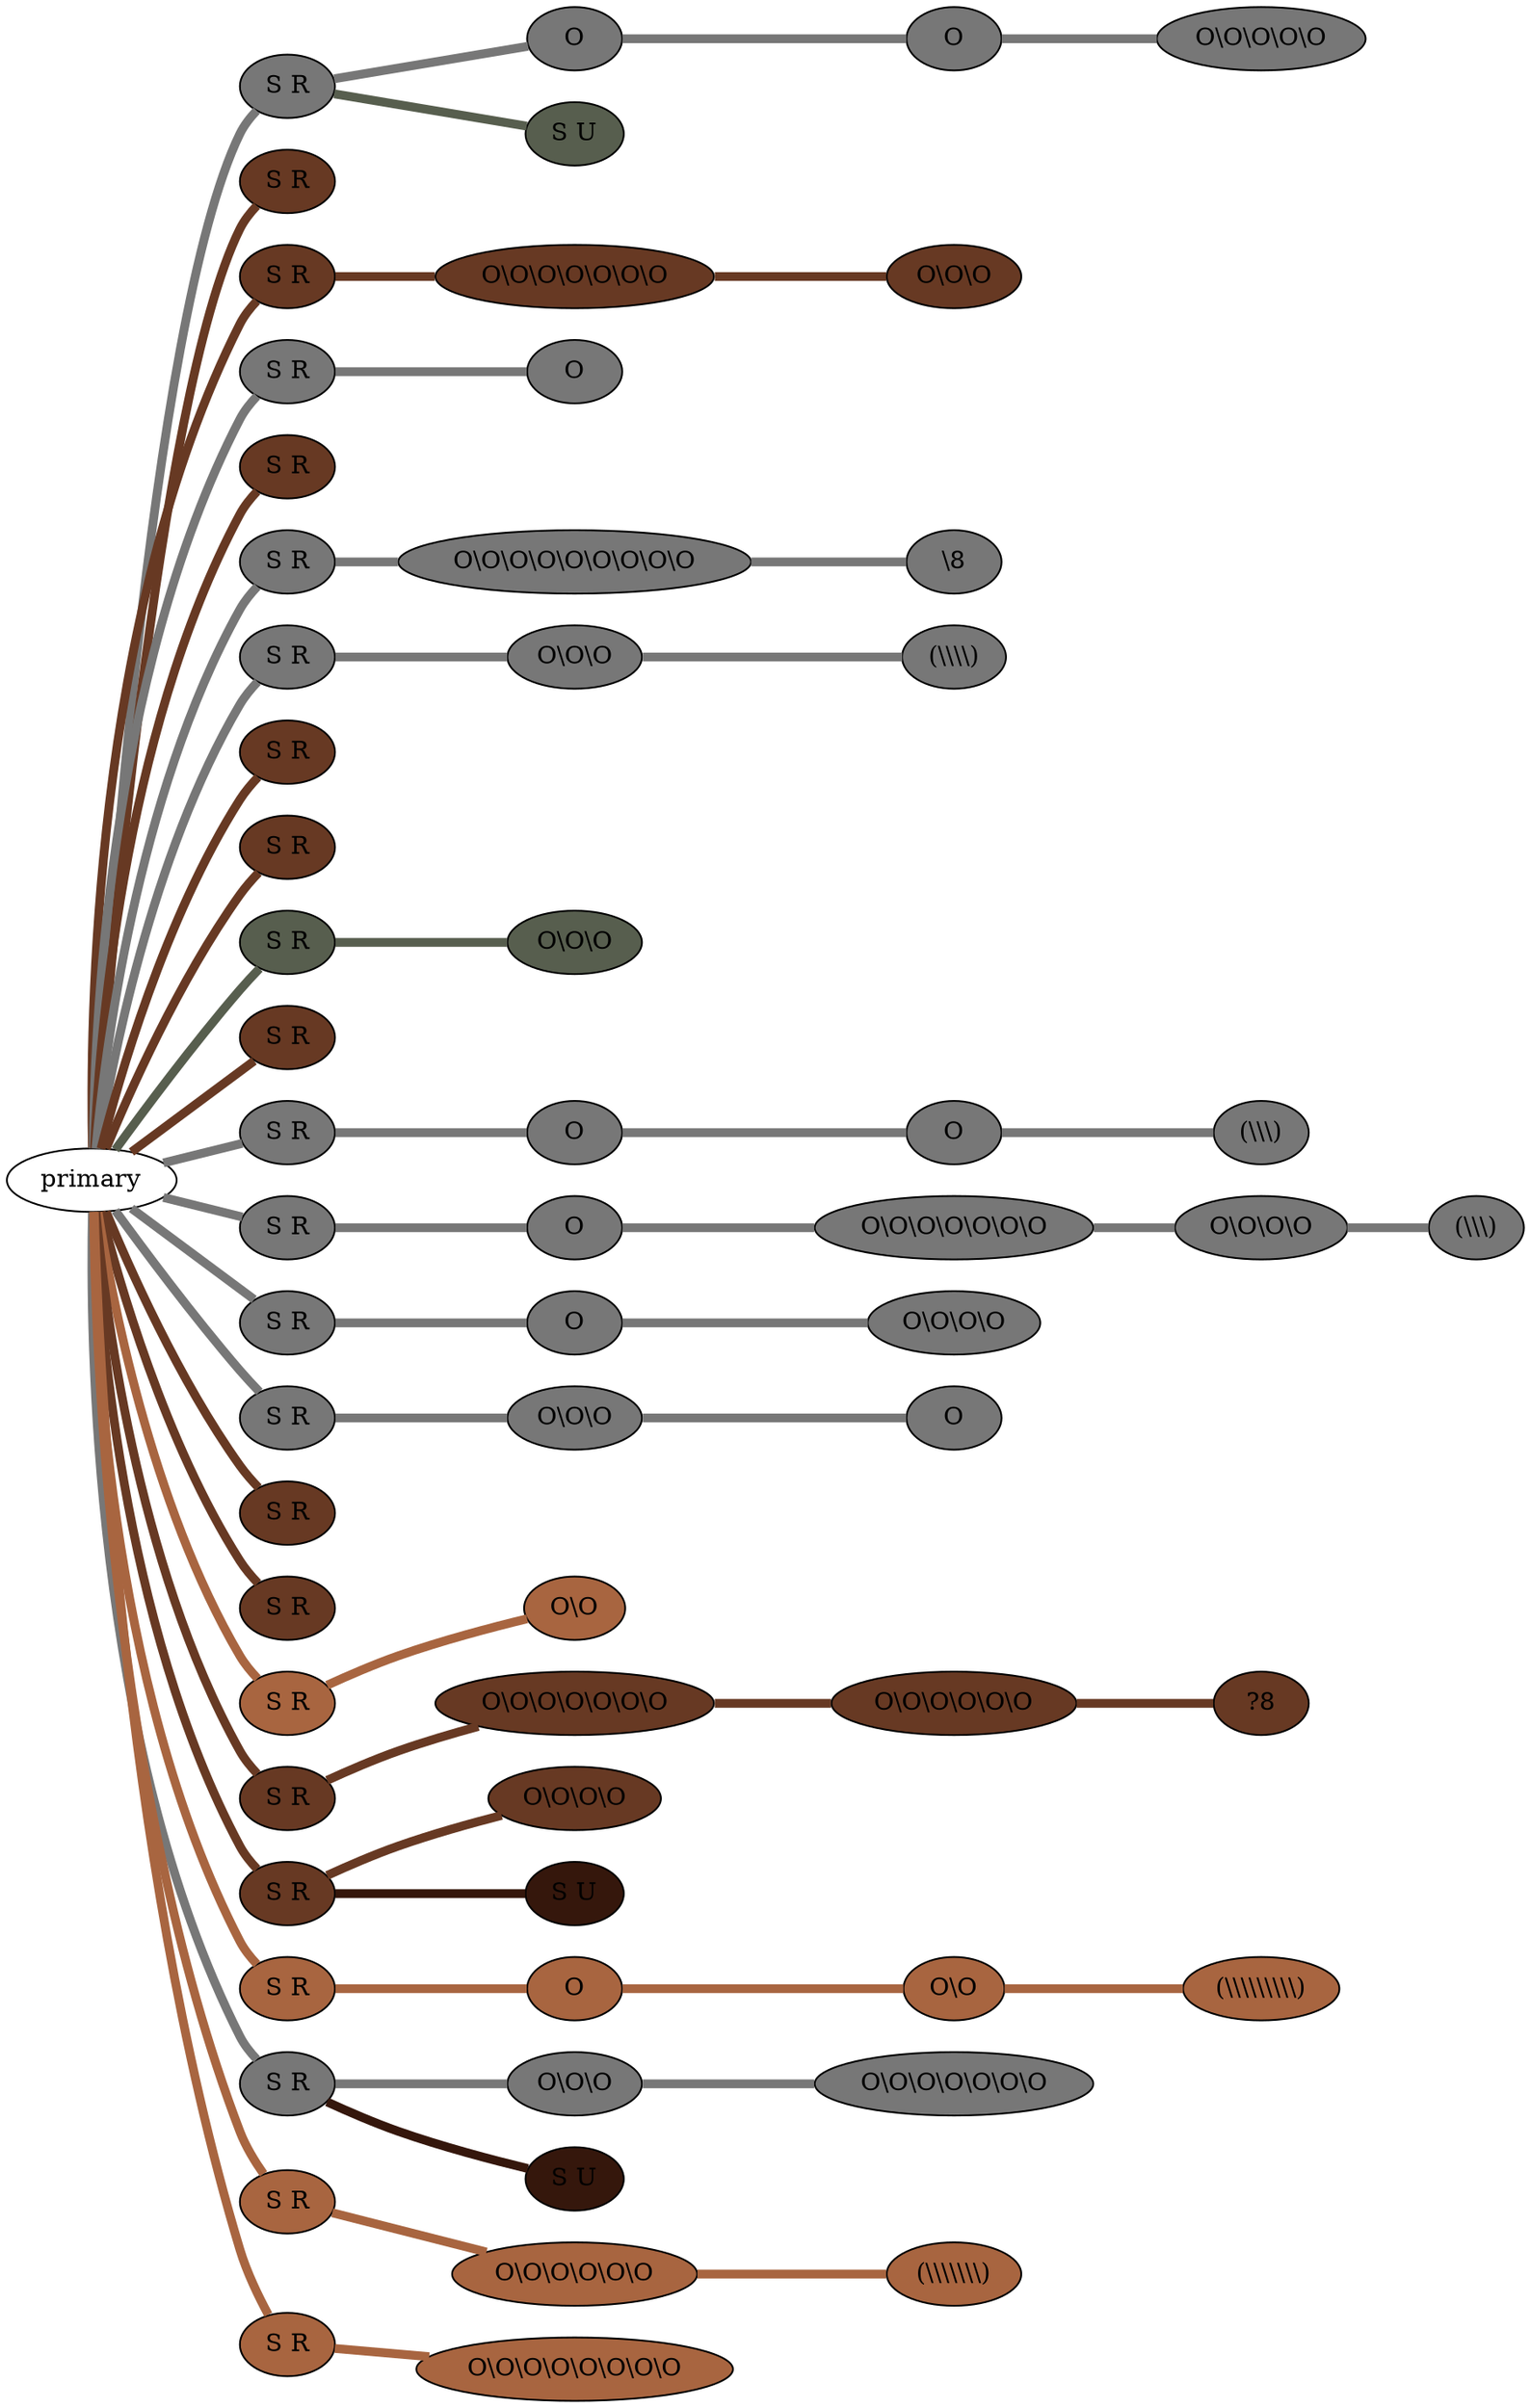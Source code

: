 graph {
 graph [rankdir=LR]
"1" [qtype="pendant_node", pendant_colors="#777777,#673923", pendant_ply="S", pendant_attach="R", pendant_length="44", label="S R", style=filled, fillcolor="#777777"]
"primary" -- "1" [qtype="pendant_link",penwidth=5,color="#777777"]
"1:0" [qtype="knot_node", knot_value="1", knot_type="S", knot_position="5.5", knot_spin="Z", label="O", style=filled, fillcolor="#777777"]
"1" -- "1:0" [qtype="knot_link",penwidth=5,color="#777777"]
"1:1" [qtype="knot_node", knot_value="1", knot_type="S", knot_position="10.0", knot_spin="Z", label="O", style=filled, fillcolor="#777777"]
"1:0" -- "1:1" [qtype="knot_link",penwidth=5,color="#777777"]
"1:2" [qtype="knot_node", knot_value="5", knot_type="S", knot_position="16.5", knot_spin="Z", label="O\\O\\O\\O\\O", style=filled, fillcolor="#777777"]
"1:1" -- "1:2" [qtype="knot_link",penwidth=5,color="#777777"]
"1s1" [qtype="pendant_node", pendant_colors="#575E4E", pendant_ply="S", pendant_attach="U", pendant_length="4", label="S U", style=filled, fillcolor="#575E4E"]
"1" -- "1s1" [qtype="pendant_link",penwidth=5,color="#575E4E"]
"2" [qtype="pendant_node", pendant_colors="#673923", pendant_ply="S", pendant_attach="R", pendant_length="0", label="S R", style=filled, fillcolor="#673923"]
"primary" -- "2" [qtype="pendant_link",penwidth=5,color="#673923"]
"3" [qtype="pendant_node", pendant_colors="#673923,#35170C", pendant_ply="S", pendant_attach="R", pendant_length="20", label="S R", style=filled, fillcolor="#673923"]
"primary" -- "3" [qtype="pendant_link",penwidth=5,color="#673923"]
"3:0" [qtype="knot_node", knot_value="7", knot_type="S", knot_position="12.0", knot_spin="Z", label="O\\O\\O\\O\\O\\O\\O", style=filled, fillcolor="#673923"]
"3" -- "3:0" [qtype="knot_link",penwidth=5,color="#673923"]
"3:1" [qtype="knot_node", knot_value="3", knot_type="S", knot_position="19.5", knot_spin="Z", label="O\\O\\O", style=filled, fillcolor="#673923"]
"3:0" -- "3:1" [qtype="knot_link",penwidth=5,color="#673923"]
"4" [qtype="pendant_node", pendant_colors="#777777,#673923", pendant_ply="S", pendant_attach="R", pendant_length="16", label="S R", style=filled, fillcolor="#777777"]
"primary" -- "4" [qtype="pendant_link",penwidth=5,color="#777777"]
"4:0" [qtype="knot_node", knot_value="1", knot_type="S", knot_position="10.5", knot_spin="Z", label="O", style=filled, fillcolor="#777777"]
"4" -- "4:0" [qtype="knot_link",penwidth=5,color="#777777"]
"5" [qtype="pendant_node", pendant_colors="#673923,#35170C", pendant_ply="S", pendant_attach="R", pendant_length="3", label="S R", style=filled, fillcolor="#673923"]
"primary" -- "5" [qtype="pendant_link",penwidth=5,color="#673923"]
"6" [qtype="pendant_node", pendant_colors="#777777,#575E4E", pendant_ply="S", pendant_attach="R", pendant_length="36", label="S R", style=filled, fillcolor="#777777"]
"primary" -- "6" [qtype="pendant_link",penwidth=5,color="#777777"]
"6:0" [qtype="knot_node", knot_value="9", knot_type="S", knot_position="17.5", knot_spin="Z", label="O\\O\\O\\O\\O\\O\\O\\O\\O", style=filled, fillcolor="#777777"]
"6" -- "6:0" [qtype="knot_link",penwidth=5,color="#777777"]
"6:1" [qtype="knot_node", knot_value="1", knot_type="E", knot_position="23.0", knot_spin="Z", label="\\8", style=filled, fillcolor="#777777"]
"6:0" -- "6:1" [qtype="knot_link",penwidth=5,color="#777777"]
"7" [qtype="pendant_node", pendant_colors="#777777,#673923", pendant_ply="S", pendant_attach="R", pendant_length="37", label="S R", style=filled, fillcolor="#777777"]
"primary" -- "7" [qtype="pendant_link",penwidth=5,color="#777777"]
"7:0" [qtype="knot_node", knot_value="3", knot_type="S", knot_position="17.5", knot_spin="Z", label="O\\O\\O", style=filled, fillcolor="#777777"]
"7" -- "7:0" [qtype="knot_link",penwidth=5,color="#777777"]
"7:1" [qtype="knot_node", knot_value="4", knot_type="L", knot_position="24.0", knot_spin="Z", label="(\\\\\\\\)", style=filled, fillcolor="#777777"]
"7:0" -- "7:1" [qtype="knot_link",penwidth=5,color="#777777"]
"8" [qtype="pendant_node", pendant_colors="#673923,#35170C", pendant_ply="S", pendant_attach="R", pendant_length="3", label="S R", style=filled, fillcolor="#673923"]
"primary" -- "8" [qtype="pendant_link",penwidth=5,color="#673923"]
"9" [qtype="pendant_node", pendant_colors="#673923,#35170C", pendant_ply="S", pendant_attach="R", pendant_length="5", label="S R", style=filled, fillcolor="#673923"]
"primary" -- "9" [qtype="pendant_link",penwidth=5,color="#673923"]
"10" [qtype="pendant_node", pendant_colors="#575E4E", pendant_ply="S", pendant_attach="R", pendant_length="17", label="S R", style=filled, fillcolor="#575E4E"]
"primary" -- "10" [qtype="pendant_link",penwidth=5,color="#575E4E"]
"10:0" [qtype="knot_node", knot_value="3", knot_type="S", knot_position="17.0", knot_spin="Z", label="O\\O\\O", style=filled, fillcolor="#575E4E"]
"10" -- "10:0" [qtype="knot_link",penwidth=5,color="#575E4E"]
"11" [qtype="pendant_node", pendant_colors="#673923,#35170C", pendant_ply="S", pendant_attach="R", pendant_length="4", label="S R", style=filled, fillcolor="#673923"]
"primary" -- "11" [qtype="pendant_link",penwidth=5,color="#673923"]
"12" [qtype="pendant_node", pendant_colors="#777777", pendant_ply="S", pendant_attach="R", pendant_length="42", label="S R", style=filled, fillcolor="#777777"]
"primary" -- "12" [qtype="pendant_link",penwidth=5,color="#777777"]
"12:0" [qtype="knot_node", knot_value="1", knot_type="S", knot_position="2.5", knot_spin="Z", label="O", style=filled, fillcolor="#777777"]
"12" -- "12:0" [qtype="knot_link",penwidth=5,color="#777777"]
"12:1" [qtype="knot_node", knot_value="1", knot_type="S", knot_position="16.5", knot_spin="Z", label="O", style=filled, fillcolor="#777777"]
"12:0" -- "12:1" [qtype="knot_link",penwidth=5,color="#777777"]
"12:2" [qtype="knot_node", knot_value="3", knot_type="L", knot_position="23.0", knot_spin="Z", label="(\\\\\\)", style=filled, fillcolor="#777777"]
"12:1" -- "12:2" [qtype="knot_link",penwidth=5,color="#777777"]
"13" [qtype="pendant_node", pendant_colors="#777777", pendant_ply="S", pendant_attach="R", pendant_length="30", label="S R", style=filled, fillcolor="#777777"]
"primary" -- "13" [qtype="pendant_link",penwidth=5,color="#777777"]
"13:0" [qtype="knot_node", knot_value="1", knot_type="S", knot_position="4.5", knot_spin="Z", label="O", style=filled, fillcolor="#777777"]
"13" -- "13:0" [qtype="knot_link",penwidth=5,color="#777777"]
"13:1" [qtype="knot_node", knot_value="7", knot_type="S", knot_position="9.5", knot_spin="Z", label="O\\O\\O\\O\\O\\O\\O", style=filled, fillcolor="#777777"]
"13:0" -- "13:1" [qtype="knot_link",penwidth=5,color="#777777"]
"13:2" [qtype="knot_node", knot_value="4", knot_type="S", knot_position="16.0", knot_spin="Z", label="O\\O\\O\\O", style=filled, fillcolor="#777777"]
"13:1" -- "13:2" [qtype="knot_link",penwidth=5,color="#777777"]
"13:3" [qtype="knot_node", knot_value="3", knot_type="L", knot_position="22.5", knot_spin="Z", label="(\\\\\\)", style=filled, fillcolor="#777777"]
"13:2" -- "13:3" [qtype="knot_link",penwidth=5,color="#777777"]
"14" [qtype="pendant_node", pendant_colors="#777777,#673923", pendant_ply="S", pendant_attach="R", pendant_length="32", label="S R", style=filled, fillcolor="#777777"]
"primary" -- "14" [qtype="pendant_link",penwidth=5,color="#777777"]
"14:0" [qtype="knot_node", knot_value="1", knot_type="S", knot_position="9.0", knot_spin="Z", label="O", style=filled, fillcolor="#777777"]
"14" -- "14:0" [qtype="knot_link",penwidth=5,color="#777777"]
"14:1" [qtype="knot_node", knot_value="4", knot_type="S", knot_position="16.0", knot_spin="Z", label="O\\O\\O\\O", style=filled, fillcolor="#777777"]
"14:0" -- "14:1" [qtype="knot_link",penwidth=5,color="#777777"]
"15" [qtype="pendant_node", pendant_colors="#777777,#673923", pendant_ply="S", pendant_attach="R", pendant_length="32", label="S R", style=filled, fillcolor="#777777"]
"primary" -- "15" [qtype="pendant_link",penwidth=5,color="#777777"]
"15:0" [qtype="knot_node", knot_value="3", knot_type="S", knot_position="9.0", knot_spin="Z", label="O\\O\\O", style=filled, fillcolor="#777777"]
"15" -- "15:0" [qtype="knot_link",penwidth=5,color="#777777"]
"15:1" [qtype="knot_node", knot_value="1", knot_type="S", knot_position="15.0", knot_spin="Z", label="O", style=filled, fillcolor="#777777"]
"15:0" -- "15:1" [qtype="knot_link",penwidth=5,color="#777777"]
"16" [qtype="pendant_node", pendant_colors="#673923", pendant_ply="S", pendant_attach="R", pendant_length="0", label="S R", style=filled, fillcolor="#673923"]
"primary" -- "16" [qtype="pendant_link",penwidth=5,color="#673923"]
"17" [qtype="pendant_node", pendant_colors="#673923,#35170C", pendant_ply="S", pendant_attach="R", pendant_length="1", label="S R", style=filled, fillcolor="#673923"]
"primary" -- "17" [qtype="pendant_link",penwidth=5,color="#673923"]
"18" [qtype="pendant_node", pendant_colors="#A86540,#AB343A", pendant_ply="S", pendant_attach="R", pendant_length="16", label="S R", style=filled, fillcolor="#A86540"]
"primary" -- "18" [qtype="pendant_link",penwidth=5,color="#A86540"]
"18:0" [qtype="knot_node", knot_value="2", knot_type="S", knot_position="16.0", knot_spin="Z", label="O\\O", style=filled, fillcolor="#A86540"]
"18" -- "18:0" [qtype="knot_link",penwidth=5,color="#A86540"]
"19" [qtype="pendant_node", pendant_colors="#673923,#777777", pendant_ply="S", pendant_attach="R", pendant_length="36", label="S R", style=filled, fillcolor="#673923"]
"primary" -- "19" [qtype="pendant_link",penwidth=5,color="#673923"]
"19:0" [qtype="knot_node", knot_value="7", knot_type="S", knot_position="10.0", knot_spin="Z", label="O\\O\\O\\O\\O\\O\\O", style=filled, fillcolor="#673923"]
"19" -- "19:0" [qtype="knot_link",penwidth=5,color="#673923"]
"19:1" [qtype="knot_node", knot_value="6", knot_type="S", knot_position="17.0", knot_spin="Z", label="O\\O\\O\\O\\O\\O", style=filled, fillcolor="#673923"]
"19:0" -- "19:1" [qtype="knot_link",penwidth=5,color="#673923"]
"19:2" [qtype="knot_node", knot_value="1", knot_type="E", knot_position="23.0", knot_spin="U", label="?8", style=filled, fillcolor="#673923"]
"19:1" -- "19:2" [qtype="knot_link",penwidth=5,color="#673923"]
"20" [qtype="pendant_node", pendant_colors="#673923,#777777", pendant_ply="S", pendant_attach="R", pendant_length="14", label="S R", style=filled, fillcolor="#673923"]
"primary" -- "20" [qtype="pendant_link",penwidth=5,color="#673923"]
"20:0" [qtype="knot_node", knot_value="4", knot_type="S", knot_position="10.0", knot_spin="Z", label="O\\O\\O\\O", style=filled, fillcolor="#673923"]
"20" -- "20:0" [qtype="knot_link",penwidth=5,color="#673923"]
"20s1" [qtype="pendant_node", pendant_colors="#35170C", pendant_ply="S", pendant_attach="U", pendant_length="1", label="S U", style=filled, fillcolor="#35170C"]
"20" -- "20s1" [qtype="pendant_link",penwidth=5,color="#35170C"]
"21" [qtype="pendant_node", pendant_colors="#A86540", pendant_ply="S", pendant_attach="R", pendant_length="41", label="S R", style=filled, fillcolor="#A86540"]
"primary" -- "21" [qtype="pendant_link",penwidth=5,color="#A86540"]
"21:0" [qtype="knot_node", knot_value="1", knot_type="S", knot_position="12.0", knot_spin="Z", label="O", style=filled, fillcolor="#A86540"]
"21" -- "21:0" [qtype="knot_link",penwidth=5,color="#A86540"]
"21:1" [qtype="knot_node", knot_value="2", knot_type="S", knot_position="18.0", knot_spin="Z", label="O\\O", style=filled, fillcolor="#A86540"]
"21:0" -- "21:1" [qtype="knot_link",penwidth=5,color="#A86540"]
"21:2" [qtype="knot_node", knot_value="9", knot_type="L", knot_position="24.5", knot_spin="Z", label="(\\\\\\\\\\\\\\\\\\)", style=filled, fillcolor="#A86540"]
"21:1" -- "21:2" [qtype="knot_link",penwidth=5,color="#A86540"]
"22" [qtype="pendant_node", pendant_colors="#777777", pendant_ply="S", pendant_attach="R", pendant_length="35", label="S R", style=filled, fillcolor="#777777"]
"primary" -- "22" [qtype="pendant_link",penwidth=5,color="#777777"]
"22:0" [qtype="knot_node", knot_value="3", knot_type="S", knot_position="12.0", knot_spin="Z", label="O\\O\\O", style=filled, fillcolor="#777777"]
"22" -- "22:0" [qtype="knot_link",penwidth=5,color="#777777"]
"22:1" [qtype="knot_node", knot_value="7", knot_type="S", knot_position="18.0", knot_spin="Z", label="O\\O\\O\\O\\O\\O\\O", style=filled, fillcolor="#777777"]
"22:0" -- "22:1" [qtype="knot_link",penwidth=5,color="#777777"]
"22s1" [qtype="pendant_node", pendant_colors="#35170C", pendant_ply="S", pendant_attach="U", pendant_length="0", label="S U", style=filled, fillcolor="#35170C"]
"22" -- "22s1" [qtype="pendant_link",penwidth=5,color="#35170C"]
"23" [qtype="pendant_node", pendant_colors="#A86540", pendant_ply="S", pendant_attach="R", pendant_length="30", label="S R", style=filled, fillcolor="#A86540"]
"primary" -- "23" [qtype="pendant_link",penwidth=5,color="#A86540"]
"23:0" [qtype="knot_node", knot_value="6", knot_type="S", knot_position="17.5", knot_spin="Z", label="O\\O\\O\\O\\O\\O", style=filled, fillcolor="#A86540"]
"23" -- "23:0" [qtype="knot_link",penwidth=5,color="#A86540"]
"23:1" [qtype="knot_node", knot_value="7", knot_type="L", knot_position="24.0", knot_spin="Z", label="(\\\\\\\\\\\\\\)", style=filled, fillcolor="#A86540"]
"23:0" -- "23:1" [qtype="knot_link",penwidth=5,color="#A86540"]
"24" [qtype="pendant_node", pendant_colors="#A86540", pendant_ply="S", pendant_attach="R", pendant_length="18", label="S R", style=filled, fillcolor="#A86540"]
"primary" -- "24" [qtype="pendant_link",penwidth=5,color="#A86540"]
"24:0" [qtype="knot_node", knot_value="8", knot_type="S", knot_position="17.0", knot_spin="Z", label="O\\O\\O\\O\\O\\O\\O\\O", style=filled, fillcolor="#A86540"]
"24" -- "24:0" [qtype="knot_link",penwidth=5,color="#A86540"]
}
